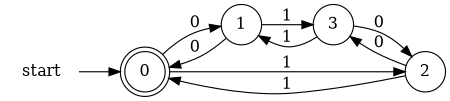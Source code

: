 digraph finite_state_machine {
	rankdir=LR;
	size="3,3";
	node [color = white]; start;
	node [color = black, shape = doublecircle]; 0;
	node [color = black, shape = circle];
	start -> 0;
	0 -> 1 [ label = "0" ];
	0 -> 2 [ label = "1" ];
	1 -> 0 [ label = "0" ];
	1 -> 3 [ label = "1" ];
	2 -> 0 [ label = "1" ];
	2 -> 3 [ label = "0" ];
	3 -> 1 [ label = "1" ];
	3 -> 2 [ label = "0" ];
}
